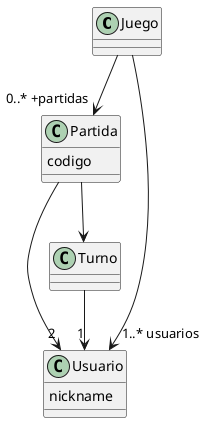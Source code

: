 @startuml Modelo de clases
class Juego
class Partida{
    codigo
}
class Usuario{
    nickname
}
class Turno{

}

Juego --> "1..* usuarios" Usuario
Juego -->"0..* +partidas" Partida
Partida -right->"2" Usuario
Partida --> Turno
Turno -->"1" Usuario